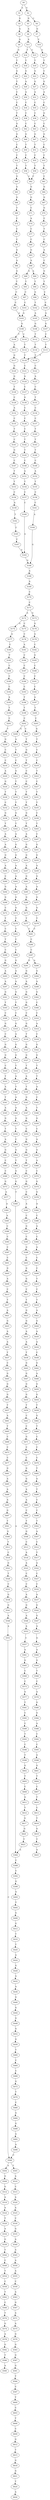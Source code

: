 strict digraph  {
	S0 -> S1 [ label = A ];
	S0 -> S2 [ label = G ];
	S1 -> S3 [ label = G ];
	S2 -> S4 [ label = C ];
	S2 -> S5 [ label = G ];
	S3 -> S6 [ label = A ];
	S4 -> S7 [ label = G ];
	S5 -> S8 [ label = A ];
	S6 -> S9 [ label = A ];
	S7 -> S10 [ label = C ];
	S8 -> S11 [ label = A ];
	S9 -> S12 [ label = G ];
	S10 -> S13 [ label = G ];
	S11 -> S14 [ label = T ];
	S11 -> S15 [ label = C ];
	S12 -> S16 [ label = T ];
	S13 -> S17 [ label = T ];
	S14 -> S18 [ label = T ];
	S15 -> S19 [ label = T ];
	S16 -> S20 [ label = G ];
	S17 -> S21 [ label = C ];
	S18 -> S22 [ label = G ];
	S19 -> S23 [ label = G ];
	S20 -> S24 [ label = T ];
	S21 -> S25 [ label = G ];
	S22 -> S26 [ label = A ];
	S23 -> S27 [ label = G ];
	S24 -> S28 [ label = C ];
	S25 -> S29 [ label = A ];
	S26 -> S30 [ label = A ];
	S27 -> S31 [ label = A ];
	S28 -> S32 [ label = C ];
	S29 -> S33 [ label = C ];
	S30 -> S34 [ label = C ];
	S31 -> S35 [ label = C ];
	S32 -> S36 [ label = T ];
	S33 -> S37 [ label = G ];
	S34 -> S38 [ label = C ];
	S35 -> S39 [ label = C ];
	S36 -> S40 [ label = G ];
	S37 -> S41 [ label = C ];
	S38 -> S42 [ label = C ];
	S39 -> S43 [ label = C ];
	S40 -> S44 [ label = G ];
	S41 -> S45 [ label = G ];
	S42 -> S46 [ label = G ];
	S43 -> S47 [ label = G ];
	S44 -> S48 [ label = C ];
	S45 -> S49 [ label = C ];
	S46 -> S50 [ label = T ];
	S47 -> S51 [ label = T ];
	S48 -> S52 [ label = C ];
	S49 -> S53 [ label = C ];
	S50 -> S54 [ label = C ];
	S51 -> S55 [ label = C ];
	S52 -> S56 [ label = T ];
	S53 -> S57 [ label = T ];
	S54 -> S58 [ label = T ];
	S55 -> S59 [ label = T ];
	S56 -> S60 [ label = G ];
	S57 -> S61 [ label = C ];
	S58 -> S62 [ label = C ];
	S59 -> S62 [ label = C ];
	S60 -> S63 [ label = G ];
	S61 -> S64 [ label = G ];
	S62 -> S65 [ label = G ];
	S63 -> S66 [ label = G ];
	S64 -> S67 [ label = G ];
	S65 -> S68 [ label = G ];
	S66 -> S69 [ label = T ];
	S67 -> S70 [ label = G ];
	S68 -> S71 [ label = C ];
	S69 -> S72 [ label = C ];
	S70 -> S73 [ label = C ];
	S71 -> S74 [ label = A ];
	S72 -> S75 [ label = C ];
	S73 -> S76 [ label = T ];
	S74 -> S77 [ label = C ];
	S75 -> S78 [ label = C ];
	S76 -> S79 [ label = C ];
	S77 -> S80 [ label = C ];
	S78 -> S81 [ label = G ];
	S79 -> S82 [ label = A ];
	S80 -> S83 [ label = G ];
	S81 -> S84 [ label = A ];
	S82 -> S85 [ label = C ];
	S83 -> S86 [ label = A ];
	S84 -> S87 [ label = G ];
	S85 -> S88 [ label = G ];
	S86 -> S89 [ label = G ];
	S86 -> S90 [ label = A ];
	S87 -> S91 [ label = T ];
	S88 -> S92 [ label = T ];
	S89 -> S93 [ label = T ];
	S90 -> S94 [ label = T ];
	S91 -> S95 [ label = C ];
	S92 -> S96 [ label = C ];
	S93 -> S97 [ label = C ];
	S94 -> S98 [ label = G ];
	S95 -> S99 [ label = C ];
	S96 -> S100 [ label = C ];
	S97 -> S101 [ label = C ];
	S98 -> S102 [ label = T ];
	S99 -> S103 [ label = A ];
	S100 -> S104 [ label = A ];
	S101 -> S103 [ label = A ];
	S102 -> S105 [ label = A ];
	S103 -> S106 [ label = G ];
	S104 -> S107 [ label = G ];
	S105 -> S108 [ label = G ];
	S106 -> S109 [ label = T ];
	S106 -> S110 [ label = C ];
	S107 -> S111 [ label = C ];
	S108 -> S112 [ label = T ];
	S109 -> S113 [ label = A ];
	S110 -> S114 [ label = T ];
	S111 -> S115 [ label = T ];
	S112 -> S116 [ label = T ];
	S113 -> S117 [ label = G ];
	S114 -> S118 [ label = T ];
	S115 -> S118 [ label = T ];
	S116 -> S119 [ label = T ];
	S117 -> S120 [ label = G ];
	S118 -> S121 [ label = C ];
	S119 -> S122 [ label = C ];
	S120 -> S123 [ label = G ];
	S121 -> S124 [ label = A ];
	S122 -> S125 [ label = A ];
	S123 -> S126 [ label = T ];
	S124 -> S127 [ label = C ];
	S125 -> S128 [ label = C ];
	S126 -> S129 [ label = C ];
	S127 -> S130 [ label = G ];
	S128 -> S131 [ label = T ];
	S129 -> S132 [ label = A ];
	S130 -> S133 [ label = C ];
	S131 -> S134 [ label = C ];
	S132 -> S135 [ label = C ];
	S133 -> S136 [ label = C ];
	S134 -> S137 [ label = C ];
	S135 -> S138 [ label = T ];
	S136 -> S139 [ label = C ];
	S137 -> S140 [ label = T ];
	S138 -> S141 [ label = C ];
	S139 -> S142 [ label = T ];
	S140 -> S143 [ label = T ];
	S141 -> S144 [ label = G ];
	S142 -> S145 [ label = T ];
	S143 -> S146 [ label = T ];
	S144 -> S147 [ label = C ];
	S145 -> S148 [ label = C ];
	S146 -> S149 [ label = C ];
	S147 -> S150 [ label = T ];
	S148 -> S151 [ label = A ];
	S149 -> S152 [ label = A ];
	S150 -> S153 [ label = T ];
	S151 -> S154 [ label = T ];
	S152 -> S155 [ label = T ];
	S153 -> S156 [ label = C ];
	S154 -> S157 [ label = C ];
	S155 -> S158 [ label = C ];
	S156 -> S159 [ label = A ];
	S157 -> S160 [ label = C ];
	S158 -> S161 [ label = C ];
	S159 -> S162 [ label = T ];
	S160 -> S163 [ label = A ];
	S161 -> S164 [ label = A ];
	S162 -> S165 [ label = C ];
	S163 -> S166 [ label = G ];
	S164 -> S166 [ label = G ];
	S165 -> S167 [ label = C ];
	S166 -> S168 [ label = A ];
	S167 -> S163 [ label = A ];
	S168 -> S169 [ label = A ];
	S169 -> S170 [ label = C ];
	S170 -> S171 [ label = C ];
	S171 -> S172 [ label = A ];
	S171 -> S173 [ label = G ];
	S172 -> S174 [ label = G ];
	S172 -> S175 [ label = C ];
	S173 -> S176 [ label = G ];
	S174 -> S177 [ label = A ];
	S175 -> S178 [ label = C ];
	S176 -> S179 [ label = A ];
	S177 -> S180 [ label = C ];
	S178 -> S181 [ label = A ];
	S179 -> S182 [ label = C ];
	S180 -> S183 [ label = T ];
	S181 -> S184 [ label = C ];
	S182 -> S185 [ label = G ];
	S183 -> S186 [ label = C ];
	S184 -> S187 [ label = C ];
	S185 -> S188 [ label = C ];
	S186 -> S189 [ label = C ];
	S187 -> S190 [ label = C ];
	S188 -> S191 [ label = C ];
	S189 -> S192 [ label = C ];
	S190 -> S193 [ label = C ];
	S191 -> S194 [ label = C ];
	S192 -> S195 [ label = A ];
	S193 -> S196 [ label = T ];
	S194 -> S197 [ label = A ];
	S195 -> S198 [ label = T ];
	S196 -> S199 [ label = T ];
	S197 -> S200 [ label = T ];
	S198 -> S201 [ label = C ];
	S199 -> S202 [ label = C ];
	S200 -> S203 [ label = C ];
	S201 -> S204 [ label = T ];
	S202 -> S205 [ label = C ];
	S202 -> S206 [ label = G ];
	S203 -> S207 [ label = G ];
	S204 -> S208 [ label = G ];
	S205 -> S209 [ label = T ];
	S206 -> S210 [ label = A ];
	S207 -> S211 [ label = T ];
	S208 -> S212 [ label = C ];
	S209 -> S213 [ label = G ];
	S210 -> S214 [ label = T ];
	S211 -> S215 [ label = C ];
	S212 -> S216 [ label = C ];
	S213 -> S217 [ label = T ];
	S214 -> S218 [ label = C ];
	S215 -> S219 [ label = C ];
	S216 -> S220 [ label = A ];
	S217 -> S221 [ label = C ];
	S218 -> S222 [ label = G ];
	S219 -> S223 [ label = T ];
	S220 -> S224 [ label = G ];
	S221 -> S225 [ label = C ];
	S222 -> S226 [ label = T ];
	S223 -> S227 [ label = C ];
	S224 -> S228 [ label = T ];
	S225 -> S229 [ label = T ];
	S226 -> S230 [ label = T ];
	S227 -> S231 [ label = T ];
	S228 -> S232 [ label = C ];
	S229 -> S233 [ label = T ];
	S230 -> S234 [ label = T ];
	S231 -> S235 [ label = T ];
	S232 -> S236 [ label = G ];
	S233 -> S237 [ label = G ];
	S234 -> S238 [ label = G ];
	S235 -> S239 [ label = C ];
	S236 -> S240 [ label = T ];
	S237 -> S241 [ label = T ];
	S238 -> S242 [ label = T ];
	S239 -> S243 [ label = T ];
	S240 -> S244 [ label = A ];
	S241 -> S245 [ label = A ];
	S242 -> S246 [ label = A ];
	S243 -> S247 [ label = C ];
	S244 -> S248 [ label = A ];
	S245 -> S249 [ label = G ];
	S246 -> S250 [ label = G ];
	S247 -> S251 [ label = G ];
	S248 -> S252 [ label = G ];
	S249 -> S253 [ label = G ];
	S250 -> S254 [ label = G ];
	S251 -> S255 [ label = G ];
	S252 -> S256 [ label = A ];
	S253 -> S257 [ label = A ];
	S254 -> S258 [ label = A ];
	S255 -> S259 [ label = A ];
	S256 -> S260 [ label = C ];
	S257 -> S261 [ label = G ];
	S258 -> S262 [ label = A ];
	S259 -> S263 [ label = G ];
	S260 -> S264 [ label = G ];
	S261 -> S265 [ label = A ];
	S262 -> S266 [ label = A ];
	S263 -> S267 [ label = A ];
	S264 -> S268 [ label = G ];
	S265 -> S269 [ label = G ];
	S266 -> S270 [ label = G ];
	S267 -> S271 [ label = G ];
	S268 -> S272 [ label = C ];
	S269 -> S273 [ label = G ];
	S270 -> S274 [ label = G ];
	S271 -> S275 [ label = G ];
	S272 -> S276 [ label = T ];
	S273 -> S277 [ label = T ];
	S274 -> S278 [ label = T ];
	S275 -> S279 [ label = T ];
	S276 -> S280 [ label = C ];
	S277 -> S281 [ label = C ];
	S278 -> S282 [ label = C ];
	S279 -> S281 [ label = C ];
	S280 -> S283 [ label = T ];
	S281 -> S284 [ label = C ];
	S282 -> S285 [ label = C ];
	S283 -> S286 [ label = C ];
	S284 -> S287 [ label = C ];
	S285 -> S288 [ label = C ];
	S286 -> S289 [ label = G ];
	S287 -> S290 [ label = A ];
	S287 -> S291 [ label = G ];
	S288 -> S292 [ label = G ];
	S289 -> S293 [ label = A ];
	S290 -> S294 [ label = G ];
	S291 -> S295 [ label = G ];
	S292 -> S296 [ label = A ];
	S293 -> S297 [ label = A ];
	S294 -> S298 [ label = A ];
	S295 -> S299 [ label = A ];
	S296 -> S300 [ label = A ];
	S297 -> S301 [ label = G ];
	S298 -> S302 [ label = G ];
	S299 -> S303 [ label = G ];
	S300 -> S304 [ label = G ];
	S301 -> S305 [ label = T ];
	S302 -> S306 [ label = C ];
	S303 -> S307 [ label = G ];
	S304 -> S308 [ label = T ];
	S305 -> S309 [ label = C ];
	S306 -> S310 [ label = C ];
	S307 -> S311 [ label = C ];
	S308 -> S312 [ label = C ];
	S309 -> S313 [ label = G ];
	S310 -> S314 [ label = A ];
	S311 -> S315 [ label = G ];
	S312 -> S316 [ label = G ];
	S313 -> S317 [ label = C ];
	S314 -> S318 [ label = C ];
	S315 -> S319 [ label = T ];
	S316 -> S320 [ label = A ];
	S317 -> S321 [ label = G ];
	S318 -> S322 [ label = G ];
	S319 -> S323 [ label = G ];
	S320 -> S324 [ label = G ];
	S321 -> S325 [ label = G ];
	S322 -> S326 [ label = G ];
	S323 -> S327 [ label = G ];
	S324 -> S328 [ label = G ];
	S325 -> S329 [ label = C ];
	S326 -> S330 [ label = T ];
	S327 -> S331 [ label = T ];
	S328 -> S332 [ label = T ];
	S329 -> S333 [ label = T ];
	S330 -> S334 [ label = T ];
	S331 -> S335 [ label = A ];
	S332 -> S336 [ label = A ];
	S333 -> S337 [ label = A ];
	S334 -> S338 [ label = A ];
	S335 -> S339 [ label = T ];
	S336 -> S340 [ label = T ];
	S337 -> S341 [ label = T ];
	S338 -> S342 [ label = C ];
	S339 -> S343 [ label = G ];
	S340 -> S344 [ label = A ];
	S341 -> S345 [ label = A ];
	S342 -> S346 [ label = T ];
	S343 -> S347 [ label = A ];
	S344 -> S348 [ label = A ];
	S345 -> S349 [ label = G ];
	S346 -> S350 [ label = G ];
	S347 -> S351 [ label = G ];
	S348 -> S352 [ label = G ];
	S349 -> S353 [ label = T ];
	S350 -> S354 [ label = C ];
	S351 -> S355 [ label = C ];
	S352 -> S356 [ label = T ];
	S353 -> S357 [ label = A ];
	S354 -> S358 [ label = A ];
	S355 -> S359 [ label = G ];
	S356 -> S360 [ label = C ];
	S357 -> S361 [ label = G ];
	S358 -> S362 [ label = G ];
	S359 -> S363 [ label = G ];
	S360 -> S364 [ label = G ];
	S361 -> S365 [ label = C ];
	S362 -> S366 [ label = A ];
	S363 -> S367 [ label = T ];
	S364 -> S368 [ label = T ];
	S365 -> S369 [ label = C ];
	S366 -> S370 [ label = C ];
	S367 -> S371 [ label = C ];
	S368 -> S372 [ label = G ];
	S369 -> S373 [ label = G ];
	S370 -> S374 [ label = G ];
	S371 -> S375 [ label = G ];
	S372 -> S376 [ label = G ];
	S373 -> S377 [ label = A ];
	S374 -> S378 [ label = G ];
	S375 -> S379 [ label = C ];
	S376 -> S380 [ label = T ];
	S377 -> S381 [ label = A ];
	S378 -> S382 [ label = A ];
	S379 -> S383 [ label = A ];
	S380 -> S384 [ label = A ];
	S381 -> S385 [ label = A ];
	S382 -> S386 [ label = C ];
	S383 -> S387 [ label = C ];
	S384 -> S388 [ label = C ];
	S385 -> S389 [ label = C ];
	S386 -> S390 [ label = A ];
	S387 -> S391 [ label = G ];
	S388 -> S392 [ label = C ];
	S389 -> S393 [ label = C ];
	S390 -> S394 [ label = C ];
	S391 -> S395 [ label = C ];
	S392 -> S396 [ label = G ];
	S393 -> S397 [ label = C ];
	S394 -> S398 [ label = A ];
	S395 -> S399 [ label = G ];
	S396 -> S400 [ label = G ];
	S397 -> S401 [ label = C ];
	S398 -> S402 [ label = C ];
	S399 -> S403 [ label = C ];
	S400 -> S404 [ label = T ];
	S401 -> S405 [ label = G ];
	S402 -> S406 [ label = C ];
	S403 -> S407 [ label = G ];
	S404 -> S408 [ label = G ];
	S405 -> S409 [ label = A ];
	S406 -> S410 [ label = T ];
	S407 -> S411 [ label = G ];
	S408 -> S412 [ label = G ];
	S409 -> S413 [ label = C ];
	S410 -> S414 [ label = C ];
	S411 -> S415 [ label = C ];
	S412 -> S416 [ label = T ];
	S413 -> S417 [ label = T ];
	S414 -> S418 [ label = T ];
	S415 -> S419 [ label = T ];
	S416 -> S420 [ label = T ];
	S417 -> S421 [ label = A ];
	S418 -> S422 [ label = A ];
	S419 -> S423 [ label = G ];
	S420 -> S424 [ label = A ];
	S421 -> S425 [ label = G ];
	S422 -> S426 [ label = G ];
	S423 -> S427 [ label = G ];
	S424 -> S428 [ label = G ];
	S425 -> S429 [ label = A ];
	S426 -> S430 [ label = A ];
	S427 -> S431 [ label = A ];
	S428 -> S432 [ label = A ];
	S429 -> S433 [ label = A ];
	S430 -> S434 [ label = A ];
	S431 -> S435 [ label = A ];
	S432 -> S436 [ label = A ];
	S433 -> S437 [ label = T ];
	S434 -> S438 [ label = C ];
	S435 -> S439 [ label = T ];
	S436 -> S440 [ label = G ];
	S437 -> S441 [ label = C ];
	S438 -> S442 [ label = G ];
	S439 -> S443 [ label = G ];
	S440 -> S444 [ label = G ];
	S441 -> S445 [ label = G ];
	S442 -> S446 [ label = A ];
	S443 -> S447 [ label = G ];
	S444 -> S448 [ label = G ];
	S445 -> S449 [ label = G ];
	S446 -> S450 [ label = G ];
	S447 -> S451 [ label = G ];
	S448 -> S452 [ label = G ];
	S449 -> S453 [ label = G ];
	S450 -> S454 [ label = G ];
	S451 -> S455 [ label = G ];
	S452 -> S456 [ label = G ];
	S453 -> S457 [ label = T ];
	S454 -> S458 [ label = T ];
	S455 -> S459 [ label = T ];
	S456 -> S460 [ label = T ];
	S457 -> S461 [ label = A ];
	S458 -> S462 [ label = G ];
	S459 -> S463 [ label = C ];
	S460 -> S464 [ label = C ];
	S461 -> S465 [ label = T ];
	S462 -> S466 [ label = T ];
	S463 -> S467 [ label = C ];
	S464 -> S468 [ label = C ];
	S465 -> S469 [ label = C ];
	S466 -> S470 [ label = C ];
	S467 -> S471 [ label = G ];
	S468 -> S472 [ label = G ];
	S469 -> S473 [ label = C ];
	S470 -> S474 [ label = C ];
	S471 -> S475 [ label = C ];
	S472 -> S476 [ label = T ];
	S473 -> S477 [ label = C ];
	S474 -> S478 [ label = C ];
	S475 -> S479 [ label = C ];
	S476 -> S480 [ label = C ];
	S477 -> S481 [ label = G ];
	S478 -> S482 [ label = T ];
	S479 -> S483 [ label = G ];
	S480 -> S484 [ label = G ];
	S481 -> S485 [ label = A ];
	S482 -> S486 [ label = G ];
	S483 -> S487 [ label = G ];
	S484 -> S488 [ label = G ];
	S485 -> S489 [ label = A ];
	S486 -> S490 [ label = T ];
	S487 -> S491 [ label = A ];
	S488 -> S492 [ label = A ];
	S489 -> S493 [ label = A ];
	S490 -> S494 [ label = C ];
	S491 -> S495 [ label = A ];
	S492 -> S496 [ label = A ];
	S493 -> S497 [ label = G ];
	S494 -> S498 [ label = C ];
	S495 -> S499 [ label = C ];
	S496 -> S500 [ label = C ];
	S497 -> S501 [ label = T ];
	S498 -> S502 [ label = T ];
	S499 -> S503 [ label = T ];
	S500 -> S504 [ label = A ];
	S500 -> S505 [ label = T ];
	S501 -> S506 [ label = G ];
	S502 -> S507 [ label = A ];
	S503 -> S508 [ label = G ];
	S504 -> S509 [ label = G ];
	S505 -> S510 [ label = A ];
	S506 -> S511 [ label = T ];
	S507 -> S512 [ label = C ];
	S508 -> S513 [ label = C ];
	S509 -> S514 [ label = G ];
	S510 -> S515 [ label = C ];
	S511 -> S516 [ label = C ];
	S512 -> S517 [ label = T ];
	S513 -> S518 [ label = A ];
	S514 -> S519 [ label = A ];
	S515 -> S520 [ label = A ];
	S516 -> S521 [ label = G ];
	S517 -> S522 [ label = A ];
	S518 -> S523 [ label = A ];
	S519 -> S524 [ label = A ];
	S520 -> S525 [ label = A ];
	S521 -> S526 [ label = T ];
	S522 -> S527 [ label = C ];
	S523 -> S528 [ label = C ];
	S524 -> S529 [ label = T ];
	S525 -> S530 [ label = C ];
	S526 -> S531 [ label = C ];
	S527 -> S532 [ label = C ];
	S528 -> S533 [ label = C ];
	S529 -> S534 [ label = A ];
	S530 -> S535 [ label = G ];
	S531 -> S536 [ label = G ];
	S532 -> S537 [ label = A ];
	S533 -> S538 [ label = A ];
	S534 -> S539 [ label = G ];
	S535 -> S540 [ label = A ];
	S536 -> S541 [ label = G ];
	S537 -> S542 [ label = G ];
	S538 -> S543 [ label = G ];
	S539 -> S544 [ label = T ];
	S540 -> S545 [ label = A ];
	S541 -> S546 [ label = A ];
	S542 -> S547 [ label = G ];
	S543 -> S548 [ label = A ];
	S544 -> S549 [ label = C ];
	S545 -> S550 [ label = A ];
	S546 -> S551 [ label = A ];
	S547 -> S552 [ label = A ];
	S548 -> S553 [ label = A ];
	S549 -> S554 [ label = T ];
	S550 -> S555 [ label = A ];
	S551 -> S500 [ label = C ];
	S552 -> S556 [ label = G ];
	S553 -> S557 [ label = C ];
	S554 -> S558 [ label = C ];
	S555 -> S559 [ label = C ];
	S556 -> S560 [ label = A ];
	S557 -> S561 [ label = A ];
	S558 -> S562 [ label = T ];
	S559 -> S563 [ label = A ];
	S560 -> S564 [ label = G ];
	S561 -> S565 [ label = G ];
	S562 -> S566 [ label = C ];
	S563 -> S567 [ label = G ];
	S564 -> S568 [ label = T ];
	S565 -> S569 [ label = C ];
	S566 -> S570 [ label = T ];
	S567 -> S571 [ label = A ];
	S568 -> S572 [ label = C ];
	S569 -> S573 [ label = C ];
	S570 -> S574 [ label = G ];
	S571 -> S575 [ label = A ];
	S572 -> S576 [ label = A ];
	S573 -> S577 [ label = G ];
	S574 -> S578 [ label = A ];
	S575 -> S579 [ label = G ];
	S576 -> S580 [ label = G ];
	S577 -> S581 [ label = T ];
	S578 -> S582 [ label = G ];
	S579 -> S583 [ label = G ];
	S580 -> S584 [ label = G ];
	S581 -> S585 [ label = C ];
	S582 -> S586 [ label = T ];
	S583 -> S587 [ label = G ];
	S584 -> S588 [ label = A ];
	S585 -> S589 [ label = C ];
	S586 -> S590 [ label = A ];
	S587 -> S591 [ label = G ];
	S588 -> S592 [ label = C ];
	S589 -> S593 [ label = T ];
	S591 -> S594 [ label = T ];
	S592 -> S595 [ label = C ];
	S593 -> S596 [ label = C ];
	S594 -> S597 [ label = C ];
	S595 -> S598 [ label = A ];
	S596 -> S599 [ label = T ];
	S597 -> S600 [ label = T ];
	S598 -> S601 [ label = G ];
	S599 -> S602 [ label = G ];
	S600 -> S603 [ label = C ];
	S601 -> S604 [ label = T ];
	S602 -> S605 [ label = T ];
	S603 -> S606 [ label = T ];
	S604 -> S607 [ label = C ];
	S605 -> S608 [ label = C ];
	S606 -> S609 [ label = C ];
	S607 -> S610 [ label = T ];
	S608 -> S611 [ label = G ];
	S609 -> S612 [ label = G ];
	S610 -> S613 [ label = C ];
	S611 -> S614 [ label = T ];
	S612 -> S615 [ label = T ];
	S613 -> S616 [ label = T ];
	S614 -> S617 [ label = G ];
	S615 -> S618 [ label = G ];
	S616 -> S619 [ label = G ];
	S617 -> S620 [ label = G ];
	S618 -> S621 [ label = G ];
	S619 -> S622 [ label = T ];
	S620 -> S623 [ label = T ];
	S621 -> S624 [ label = T ];
	S622 -> S625 [ label = A ];
	S623 -> S384 [ label = A ];
	S624 -> S626 [ label = A ];
}
